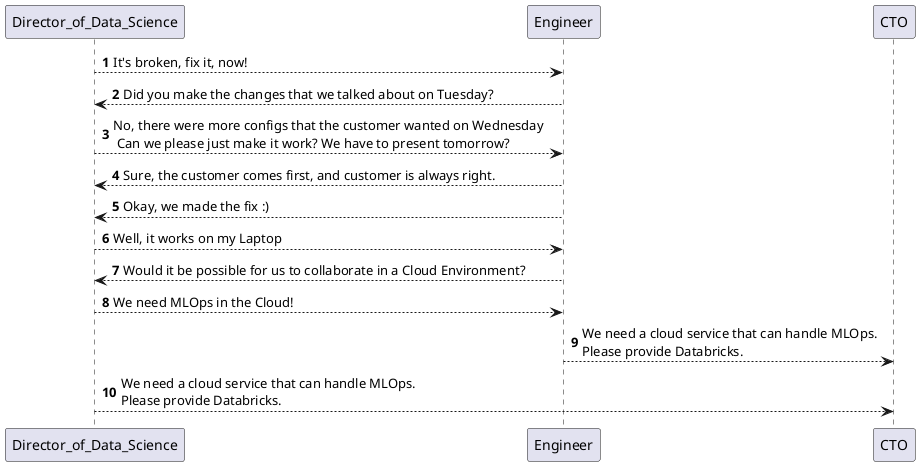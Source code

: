 @startuml
'https://plantuml.com/sequence-diagram

autonumber



'## Task 1
'### Read Data from Delta Table
'Use Spark to read data from the Delta table into a DataFrame.
'Task 2 Manage Data Permissions
'Establish controlled access to the Telco Delta table by granting specific permissions for essential actions.
'Grant permissions for specific actions (e.g., read, write) on the Delta table.

'## Task 3: Show Summary Statistics
'Compute and present key statistical metrics to gain a comprehensive understanding of the Telco dataset.
'- Utilize PySpark to compute and display summary statistics for the Telco dataset.
'+ Include key metrics such as mean, standard deviation, min, max, etc.

'Task 4: Use Data Profiler to Explore DataFrame
'Use the Data Profiler and Visualization Editor tools.
'
'Use the Data Profiler to explore the structure, data types, and basic statistics of the DataFrame.
'- Task 4.1.1: Identify columns with missing values and analyze the percentage of missing data for each column.
'- Task 4.1.2: Review the data types of each column to ensure they match expectations. Identify any columns that might need type conversion.
'- Use Visualization Editor to Check Outliers and Data Distributions:
'- Task 4.2.1: Create a bar chart to visualize the distribution of churned and non-churned customers.
'- Task 4.2.2: Generate a pie chart to visualize the distribution of different contract types.
'- Task 4.2.3: Create a scatter plot to explore the relationship between monthly charges and total charges.
'- Task 4.2.4: Visualize the count of customers for each payment method using a bar chart.
'- Task 4.2.5: Compare monthly charges for different contract types using a box plot.

'## Task 5
'### Drop the Column
'Remove a specific column, enhancing data cleanliness and focus.
'Identify the column that needs to be dropped. For example, let's say we want to drop the 'SeniorCitizen' column.
'Use the appropriate command or method to drop the identified column from the Telco dataset.
'Verify that the column has been successfully dropped by displaying the updated dataset.

' ## Task 7
' ### Read previous versions of the delta table
  'Demonstrate the ability to read data from a specific version of the Delta table.
  'Replace the timestamp in the code with the actual version or timestamp of interest.
Director_of_Data_Science --> Engineer : It's broken, fix it, now!
Engineer --> Director_of_Data_Science : Did you make the changes that we talked about on Tuesday?
Director_of_Data_Science --> Engineer : No, there were more configs that the customer wanted on Wednesday \n Can we please just make it work? We have to present tomorrow?
Engineer --> Director_of_Data_Science : Sure, the customer comes first, and customer is always right.
Engineer --> Director_of_Data_Science : Okay, we made the fix :)

Director_of_Data_Science --> Engineer : Well, it works on my Laptop
Engineer --> Director_of_Data_Science : Would it be possible for us to collaborate in a Cloud Environment?
Director_of_Data_Science --> Engineer : We need MLOps in the Cloud!

Engineer --> CTO : We need a cloud service that can handle MLOps.\nPlease provide Databricks.
Director_of_Data_Science --> CTO : We need a cloud service that can handle MLOps.\nPlease provide Databricks.

@enduml